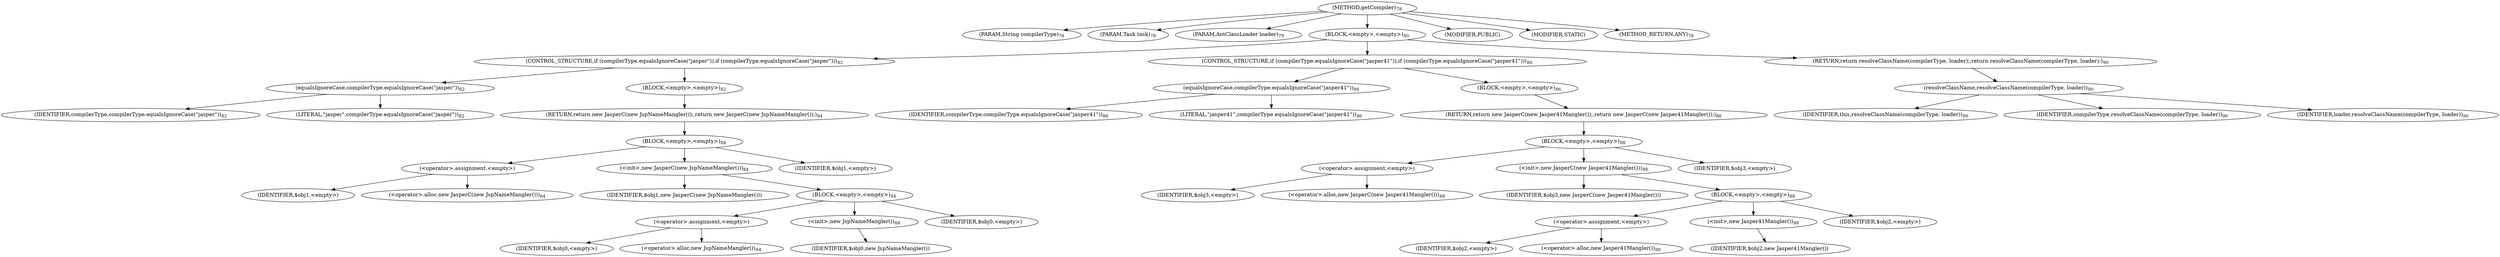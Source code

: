 digraph "getCompiler" {  
"39" [label = <(METHOD,getCompiler)<SUB>78</SUB>> ]
"40" [label = <(PARAM,String compilerType)<SUB>78</SUB>> ]
"41" [label = <(PARAM,Task task)<SUB>78</SUB>> ]
"42" [label = <(PARAM,AntClassLoader loader)<SUB>79</SUB>> ]
"43" [label = <(BLOCK,&lt;empty&gt;,&lt;empty&gt;)<SUB>80</SUB>> ]
"44" [label = <(CONTROL_STRUCTURE,if (compilerType.equalsIgnoreCase(&quot;jasper&quot;)),if (compilerType.equalsIgnoreCase(&quot;jasper&quot;)))<SUB>82</SUB>> ]
"45" [label = <(equalsIgnoreCase,compilerType.equalsIgnoreCase(&quot;jasper&quot;))<SUB>82</SUB>> ]
"46" [label = <(IDENTIFIER,compilerType,compilerType.equalsIgnoreCase(&quot;jasper&quot;))<SUB>82</SUB>> ]
"47" [label = <(LITERAL,&quot;jasper&quot;,compilerType.equalsIgnoreCase(&quot;jasper&quot;))<SUB>82</SUB>> ]
"48" [label = <(BLOCK,&lt;empty&gt;,&lt;empty&gt;)<SUB>82</SUB>> ]
"49" [label = <(RETURN,return new JasperC(new JspNameMangler());,return new JasperC(new JspNameMangler());)<SUB>84</SUB>> ]
"50" [label = <(BLOCK,&lt;empty&gt;,&lt;empty&gt;)<SUB>84</SUB>> ]
"51" [label = <(&lt;operator&gt;.assignment,&lt;empty&gt;)> ]
"52" [label = <(IDENTIFIER,$obj1,&lt;empty&gt;)> ]
"53" [label = <(&lt;operator&gt;.alloc,new JasperC(new JspNameMangler()))<SUB>84</SUB>> ]
"54" [label = <(&lt;init&gt;,new JasperC(new JspNameMangler()))<SUB>84</SUB>> ]
"55" [label = <(IDENTIFIER,$obj1,new JasperC(new JspNameMangler()))> ]
"56" [label = <(BLOCK,&lt;empty&gt;,&lt;empty&gt;)<SUB>84</SUB>> ]
"57" [label = <(&lt;operator&gt;.assignment,&lt;empty&gt;)> ]
"58" [label = <(IDENTIFIER,$obj0,&lt;empty&gt;)> ]
"59" [label = <(&lt;operator&gt;.alloc,new JspNameMangler())<SUB>84</SUB>> ]
"60" [label = <(&lt;init&gt;,new JspNameMangler())<SUB>84</SUB>> ]
"61" [label = <(IDENTIFIER,$obj0,new JspNameMangler())> ]
"62" [label = <(IDENTIFIER,$obj0,&lt;empty&gt;)> ]
"63" [label = <(IDENTIFIER,$obj1,&lt;empty&gt;)> ]
"64" [label = <(CONTROL_STRUCTURE,if (compilerType.equalsIgnoreCase(&quot;jasper41&quot;)),if (compilerType.equalsIgnoreCase(&quot;jasper41&quot;)))<SUB>86</SUB>> ]
"65" [label = <(equalsIgnoreCase,compilerType.equalsIgnoreCase(&quot;jasper41&quot;))<SUB>86</SUB>> ]
"66" [label = <(IDENTIFIER,compilerType,compilerType.equalsIgnoreCase(&quot;jasper41&quot;))<SUB>86</SUB>> ]
"67" [label = <(LITERAL,&quot;jasper41&quot;,compilerType.equalsIgnoreCase(&quot;jasper41&quot;))<SUB>86</SUB>> ]
"68" [label = <(BLOCK,&lt;empty&gt;,&lt;empty&gt;)<SUB>86</SUB>> ]
"69" [label = <(RETURN,return new JasperC(new Jasper41Mangler());,return new JasperC(new Jasper41Mangler());)<SUB>88</SUB>> ]
"70" [label = <(BLOCK,&lt;empty&gt;,&lt;empty&gt;)<SUB>88</SUB>> ]
"71" [label = <(&lt;operator&gt;.assignment,&lt;empty&gt;)> ]
"72" [label = <(IDENTIFIER,$obj3,&lt;empty&gt;)> ]
"73" [label = <(&lt;operator&gt;.alloc,new JasperC(new Jasper41Mangler()))<SUB>88</SUB>> ]
"74" [label = <(&lt;init&gt;,new JasperC(new Jasper41Mangler()))<SUB>88</SUB>> ]
"75" [label = <(IDENTIFIER,$obj3,new JasperC(new Jasper41Mangler()))> ]
"76" [label = <(BLOCK,&lt;empty&gt;,&lt;empty&gt;)<SUB>88</SUB>> ]
"77" [label = <(&lt;operator&gt;.assignment,&lt;empty&gt;)> ]
"78" [label = <(IDENTIFIER,$obj2,&lt;empty&gt;)> ]
"79" [label = <(&lt;operator&gt;.alloc,new Jasper41Mangler())<SUB>88</SUB>> ]
"80" [label = <(&lt;init&gt;,new Jasper41Mangler())<SUB>88</SUB>> ]
"81" [label = <(IDENTIFIER,$obj2,new Jasper41Mangler())> ]
"82" [label = <(IDENTIFIER,$obj2,&lt;empty&gt;)> ]
"83" [label = <(IDENTIFIER,$obj3,&lt;empty&gt;)> ]
"84" [label = <(RETURN,return resolveClassName(compilerType, loader);,return resolveClassName(compilerType, loader);)<SUB>90</SUB>> ]
"85" [label = <(resolveClassName,resolveClassName(compilerType, loader))<SUB>90</SUB>> ]
"86" [label = <(IDENTIFIER,this,resolveClassName(compilerType, loader))<SUB>90</SUB>> ]
"87" [label = <(IDENTIFIER,compilerType,resolveClassName(compilerType, loader))<SUB>90</SUB>> ]
"88" [label = <(IDENTIFIER,loader,resolveClassName(compilerType, loader))<SUB>90</SUB>> ]
"89" [label = <(MODIFIER,PUBLIC)> ]
"90" [label = <(MODIFIER,STATIC)> ]
"91" [label = <(METHOD_RETURN,ANY)<SUB>78</SUB>> ]
  "39" -> "40" 
  "39" -> "41" 
  "39" -> "42" 
  "39" -> "43" 
  "39" -> "89" 
  "39" -> "90" 
  "39" -> "91" 
  "43" -> "44" 
  "43" -> "64" 
  "43" -> "84" 
  "44" -> "45" 
  "44" -> "48" 
  "45" -> "46" 
  "45" -> "47" 
  "48" -> "49" 
  "49" -> "50" 
  "50" -> "51" 
  "50" -> "54" 
  "50" -> "63" 
  "51" -> "52" 
  "51" -> "53" 
  "54" -> "55" 
  "54" -> "56" 
  "56" -> "57" 
  "56" -> "60" 
  "56" -> "62" 
  "57" -> "58" 
  "57" -> "59" 
  "60" -> "61" 
  "64" -> "65" 
  "64" -> "68" 
  "65" -> "66" 
  "65" -> "67" 
  "68" -> "69" 
  "69" -> "70" 
  "70" -> "71" 
  "70" -> "74" 
  "70" -> "83" 
  "71" -> "72" 
  "71" -> "73" 
  "74" -> "75" 
  "74" -> "76" 
  "76" -> "77" 
  "76" -> "80" 
  "76" -> "82" 
  "77" -> "78" 
  "77" -> "79" 
  "80" -> "81" 
  "84" -> "85" 
  "85" -> "86" 
  "85" -> "87" 
  "85" -> "88" 
}
